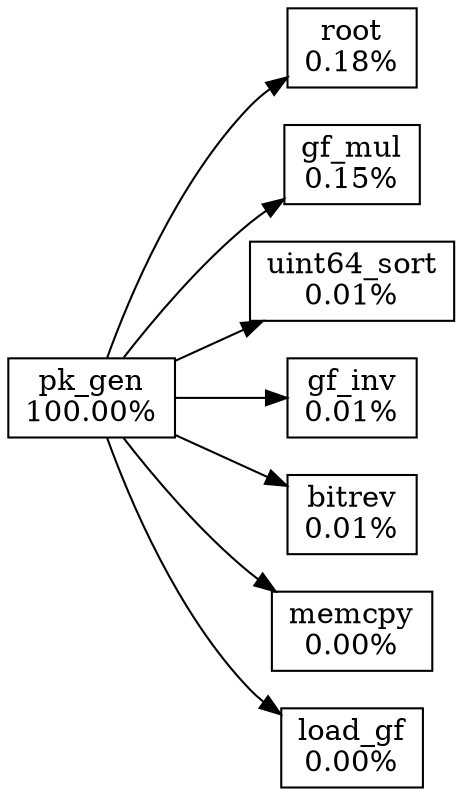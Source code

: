 digraph G {
  rankdir=LR;
  {
    node [shape=box]
    pk_gen[label="pk_gen\n100.00%"]
    root[label="root\n0.18%"]
    gf_mul[label="gf_mul\n0.15%"]
    uint64_sort[label="uint64_sort\n0.01%"]
    gf_inv[label="gf_inv\n0.01%"]
    bitrev[label="bitrev\n0.01%"]
    memcpy[label="memcpy\n0.00%"]
    load_gf[label="load_gf\n0.00%"]
  }
  pk_gen -> root
  pk_gen -> gf_mul
  pk_gen -> uint64_sort
  pk_gen -> gf_inv
  pk_gen -> bitrev
  pk_gen -> memcpy
  pk_gen -> load_gf
}

